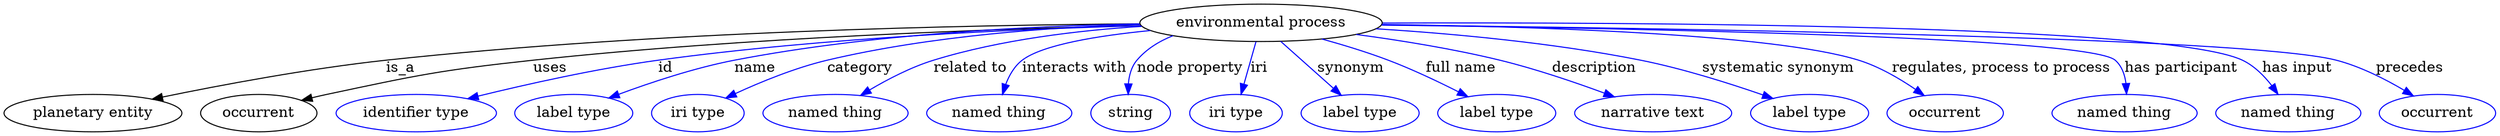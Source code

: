 digraph {
	graph [bb="0,0,1925.9,122"];
	node [label="\N"];
	"environmental process"	 [height=0.5,
		label="environmental process",
		pos="969.36,104",
		width=2.4977];
	"planetary entity"	 [height=0.5,
		pos="65.357,18",
		width=1.8155];
	"environmental process" -> "planetary entity"	 [label=is_a,
		lp="308.63,61",
		pos="e,112.38,30.625 880.58,100.89 724.5,95.137 407.06,82.147 296.81,68 236.6,60.274 168.84,44.825 122.27,33.133"];
	occurrent	 [height=0.5,
		pos="192.36,18",
		width=1.2082];
	"environmental process" -> occurrent	 [label=uses,
		lp="430.41,61",
		pos="e,225.21,29.979 880.28,101.41 771.07,97.488 580.47,88.24 418.25,68 340.7,58.325 320.97,55.728 245.36,36 241.96,35.115 238.47,34.121 \
234.98,33.067"];
	id	 [color=blue,
		height=0.5,
		label="identifier type",
		pos="313.36,18",
		width=1.652];
	"environmental process" -> id	 [color=blue,
		label=id,
		lp="517.8,61",
		pos="e,355.42,30.897 880.21,101.28 787.56,97.457 638.61,88.493 511.47,68 461.1,59.882 404.8,45.106 365.13,33.714",
		style=solid];
	name	 [color=blue,
		height=0.5,
		label="label type",
		pos="435.36,18",
		width=1.2425];
	"environmental process" -> name	 [color=blue,
		label=name,
		lp="587.52,61",
		pos="e,465.34,31.548 883.11,98.817 784.47,92.425 629.23,80.821 572.04,68 538.33,60.444 501.65,46.699 474.78,35.53",
		style=solid];
	category	 [color=blue,
		height=0.5,
		label="iri type",
		pos="533.36,18",
		width=0.9834];
	"environmental process" -> category	 [color=blue,
		label=category,
		lp="667.45,61",
		pos="e,557.37,31.638 884.69,97.712 803.54,91.135 687.11,80.096 643.16,68 616.25,60.591 587.59,47.345 566.31,36.347",
		style=solid];
	"related to"	 [color=blue,
		height=0.5,
		label="named thing",
		pos="640.36,18",
		width=1.5019];
	"environmental process" -> "related to"	 [color=blue,
		label="related to",
		lp="750.59,61",
		pos="e,662.54,34.6 889.36,95.691 829.7,88.854 753.6,78.596 723.88,68 705.25,61.357 686.2,50.338 671.01,40.333",
		style=solid];
	"interacts with"	 [color=blue,
		height=0.5,
		label="named thing",
		pos="766.36,18",
		width=1.5019];
	"environmental process" -> "interacts with"	 [color=blue,
		label="interacts with",
		lp="830.26,61",
		pos="e,771.18,36.349 891.05,94.963 850.98,89.019 807.38,80.087 791.55,68 784.22,62.405 778.86,54.089 775.02,45.839",
		style=solid];
	"node property"	 [color=blue,
		height=0.5,
		label=string,
		pos="868.36,18",
		width=0.8403];
	"environmental process" -> "node property"	 [color=blue,
		label="node property",
		lp="917.43,61",
		pos="e,867.85,36.474 909.82,90.368 897.89,85.142 886.49,77.934 878.22,68 873.23,62.018 870.51,54.241 869.08,46.609",
		style=solid];
	iri	 [color=blue,
		height=0.5,
		label="iri type",
		pos="952.36,18",
		width=0.9834];
	"environmental process" -> iri	 [color=blue,
		label=iri,
		lp="968.58,61",
		pos="e,955.9,35.917 965.75,85.762 963.46,74.168 960.45,58.931 957.86,45.843",
		style=solid];
	synonym	 [color=blue,
		height=0.5,
		label="label type",
		pos="1050.4,18",
		width=1.2425];
	"environmental process" -> synonym	 [color=blue,
		label=synonym,
		lp="1041,61",
		pos="e,1034.4,34.919 986.14,86.181 998.1,73.478 1014.3,56.249 1027.5,42.289",
		style=solid];
	"full name"	 [color=blue,
		height=0.5,
		label="label type",
		pos="1157.4,18",
		width=1.2425];
	"environmental process" -> "full name"	 [color=blue,
		label="full name",
		lp="1125,61",
		pos="e,1133.2,33.432 1017.6,88.782 1034.5,82.92 1053.5,75.755 1070.4,68 1088.7,59.525 1108.4,48.442 1124.3,38.866",
		style=solid];
	description	 [color=blue,
		height=0.5,
		label="narrative text",
		pos="1277.4,18",
		width=1.5834];
	"environmental process" -> description	 [color=blue,
		label=description,
		lp="1224.5,61",
		pos="e,1245.6,33.038 1042.1,93.344 1076.8,87.4 1118.6,78.96 1155.4,68 1183,59.743 1213,47.485 1236.4,37.174",
		style=solid];
	"systematic synonym"	 [color=blue,
		height=0.5,
		label="label type",
		pos="1397.4,18",
		width=1.2425];
	"environmental process" -> "systematic synonym"	 [color=blue,
		label="systematic synonym",
		lp="1363.3,61",
		pos="e,1367,31.238 1055,98.438 1113.2,93.424 1191.6,84.251 1259.4,68 1293.2,59.87 1330.3,46.164 1357.5,35.156",
		style=solid];
	"regulates, process to process"	 [color=blue,
		height=0.5,
		label=occurrent,
		pos="1503.4,18",
		width=1.2082];
	"environmental process" -> "regulates, process to process"	 [color=blue,
		label="regulates, process to process",
		lp="1535.1,61",
		pos="e,1483.6,34.337 1058.9,102.01 1171.7,98.616 1358.9,89.823 1424.4,68 1442.6,61.924 1460.9,50.77 1475.2,40.536",
		style=solid];
	"has participant"	 [color=blue,
		height=0.5,
		label="named thing",
		pos="1640.4,18",
		width=1.5019];
	"environmental process" -> "has participant"	 [color=blue,
		label="has participant",
		lp="1671.4,61",
		pos="e,1637.2,36.313 1058.5,101.51 1231,96.353 1595.7,83.664 1618.4,68 1625.9,62.799 1630.8,54.434 1634.1,46.022",
		style=solid];
	"has input"	 [color=blue,
		height=0.5,
		label="named thing",
		pos="1766.4,18",
		width=1.5019];
	"environmental process" -> "has input"	 [color=blue,
		label="has input",
		lp="1762.8,61",
		pos="e,1754.2,35.705 1059.4,103.29 1245,101.29 1657.7,93.952 1716.4,68 1728.5,62.642 1739.2,52.929 1747.7,43.479",
		style=solid];
	precedes	 [color=blue,
		height=0.5,
		label=occurrent,
		pos="1882.4,18",
		width=1.2082];
	"environmental process" -> precedes	 [color=blue,
		label=precedes,
		lp="1849.8,61",
		pos="e,1860.7,33.831 1059.3,102.4 1258.2,98.522 1723.4,87.483 1792.4,68 1813.5,62.012 1835.2,50.209 1851.9,39.574",
		style=solid];
}
